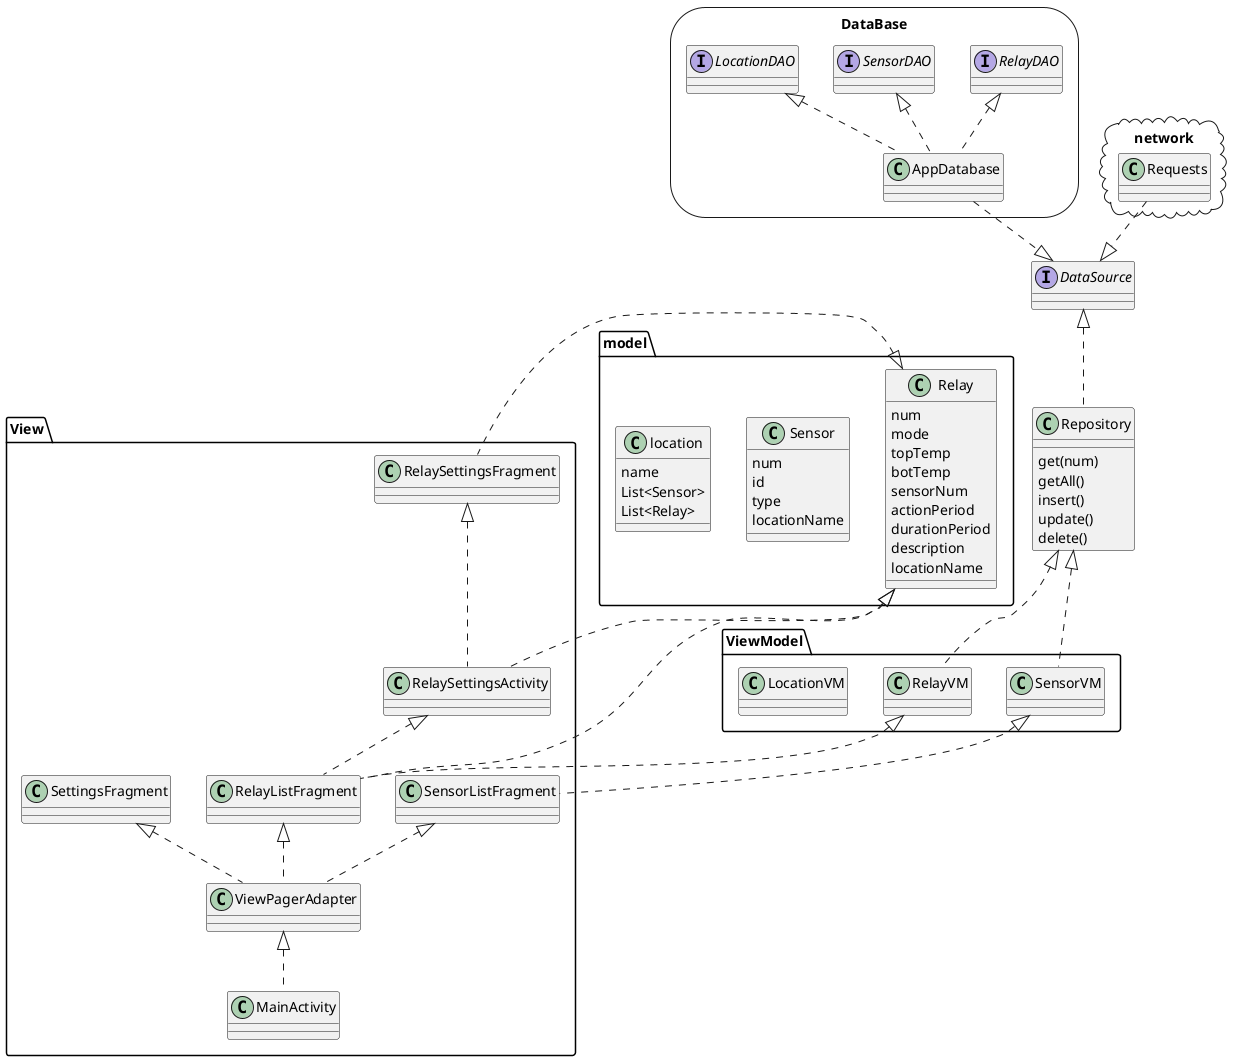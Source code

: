 @startuml

package View{
    class MainActivity
    class RelaySettingsActivity
    class SensorListFragment
    class SettingsFragment
    class RelaySettingsFragment
    class ViewPagerAdapter
    class RelayListFragment
}

package model{
    class Relay{
        num
        mode
        topTemp
        botTemp
        sensorNum
        actionPeriod
        durationPeriod
        description
        locationName
    }
    class Sensor{
        num
        id
        type
        locationName
    }
    class location{
        name
        List<Sensor>
        List<Relay>
    }
}

package ViewModel{
    class RelayVM
    class SensorVM
    class LocationVM
}

storage DataBase {
    class AppDatabase
    interface RelayDAO
    interface SensorDAO
    interface LocationDAO
}

cloud network{
    class Requests
}




class Repository{
    get(num)
    getAll()
    insert()
    update()
    delete()
}
interface DataSource


Relay <|.. RelayListFragment
Relay <|. RelaySettingsFragment
Relay <|.. RelaySettingsActivity
RelaySettingsFragment <|.. RelaySettingsActivity
RelaySettingsActivity <|.. RelayListFragment
SettingsFragment <|.. ViewPagerAdapter
SensorListFragment <|.. ViewPagerAdapter
RelayListFragment <|.. ViewPagerAdapter
ViewPagerAdapter <|.. MainActivity
RelayVM <|.. RelayListFragment
SensorVM <|.. SensorListFragment
Repository <|.. RelayVM
Repository <|.. SensorVM
DataSource <|.. Repository
AppDatabase ..|> DataSource
Requests ..|> DataSource
LocationDAO <|.. AppDatabase
SensorDAO <|.. AppDatabase
RelayDAO <|.. AppDatabase
@enduml